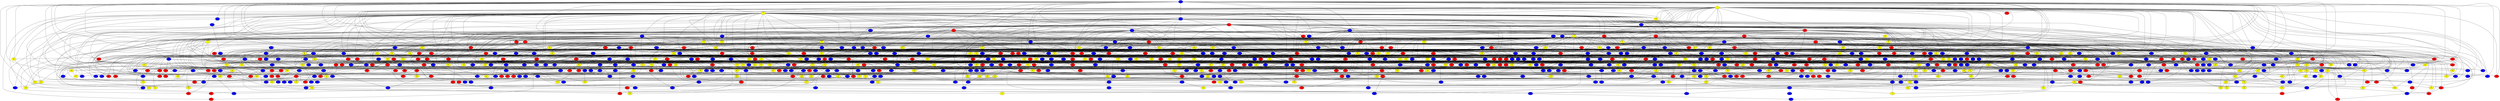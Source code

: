 graph {
0 [style = filled fillcolor = blue];
1 [style = filled fillcolor = yellow];
2 [style = filled fillcolor = yellow];
3 [style = filled fillcolor = blue];
4 [style = filled fillcolor = red];
5 [style = filled fillcolor = blue];
6 [style = filled fillcolor = yellow];
7 [style = filled fillcolor = red];
8 [style = filled fillcolor = yellow];
9 [style = filled fillcolor = blue];
10 [style = filled fillcolor = red];
11 [style = filled fillcolor = blue];
12 [style = filled fillcolor = blue];
13 [style = filled fillcolor = red];
14 [style = filled fillcolor = red];
15 [style = filled fillcolor = red];
16 [style = filled fillcolor = red];
17 [style = filled fillcolor = red];
18 [style = filled fillcolor = red];
19 [style = filled fillcolor = blue];
20 [style = filled fillcolor = yellow];
21 [style = filled fillcolor = blue];
22 [style = filled fillcolor = red];
23 [style = filled fillcolor = yellow];
24 [style = filled fillcolor = red];
25 [style = filled fillcolor = blue];
26 [style = filled fillcolor = blue];
27 [style = filled fillcolor = blue];
28 [style = filled fillcolor = red];
29 [style = filled fillcolor = yellow];
30 [style = filled fillcolor = yellow];
31 [style = filled fillcolor = yellow];
32 [style = filled fillcolor = red];
33 [style = filled fillcolor = blue];
34 [style = filled fillcolor = yellow];
35 [style = filled fillcolor = blue];
36 [style = filled fillcolor = blue];
37 [style = filled fillcolor = blue];
38 [style = filled fillcolor = blue];
39 [style = filled fillcolor = blue];
40 [style = filled fillcolor = red];
41 [style = filled fillcolor = blue];
42 [style = filled fillcolor = blue];
43 [style = filled fillcolor = red];
44 [style = filled fillcolor = blue];
45 [style = filled fillcolor = red];
46 [style = filled fillcolor = red];
47 [style = filled fillcolor = blue];
48 [style = filled fillcolor = red];
49 [style = filled fillcolor = red];
50 [style = filled fillcolor = yellow];
51 [style = filled fillcolor = blue];
52 [style = filled fillcolor = blue];
53 [style = filled fillcolor = blue];
54 [style = filled fillcolor = red];
55 [style = filled fillcolor = blue];
56 [style = filled fillcolor = yellow];
57 [style = filled fillcolor = red];
58 [style = filled fillcolor = yellow];
59 [style = filled fillcolor = blue];
60 [style = filled fillcolor = blue];
61 [style = filled fillcolor = blue];
62 [style = filled fillcolor = yellow];
63 [style = filled fillcolor = red];
64 [style = filled fillcolor = blue];
65 [style = filled fillcolor = yellow];
66 [style = filled fillcolor = blue];
67 [style = filled fillcolor = blue];
68 [style = filled fillcolor = red];
69 [style = filled fillcolor = yellow];
70 [style = filled fillcolor = blue];
71 [style = filled fillcolor = red];
72 [style = filled fillcolor = yellow];
73 [style = filled fillcolor = red];
74 [style = filled fillcolor = blue];
75 [style = filled fillcolor = red];
76 [style = filled fillcolor = yellow];
77 [style = filled fillcolor = yellow];
78 [style = filled fillcolor = red];
79 [style = filled fillcolor = red];
80 [style = filled fillcolor = red];
81 [style = filled fillcolor = red];
82 [style = filled fillcolor = red];
83 [style = filled fillcolor = blue];
84 [style = filled fillcolor = blue];
85 [style = filled fillcolor = red];
86 [style = filled fillcolor = yellow];
87 [style = filled fillcolor = red];
88 [style = filled fillcolor = blue];
89 [style = filled fillcolor = blue];
90 [style = filled fillcolor = yellow];
91 [style = filled fillcolor = yellow];
92 [style = filled fillcolor = blue];
93 [style = filled fillcolor = red];
94 [style = filled fillcolor = red];
95 [style = filled fillcolor = red];
96 [style = filled fillcolor = blue];
97 [style = filled fillcolor = yellow];
98 [style = filled fillcolor = yellow];
99 [style = filled fillcolor = red];
100 [style = filled fillcolor = blue];
101 [style = filled fillcolor = blue];
102 [style = filled fillcolor = blue];
103 [style = filled fillcolor = yellow];
104 [style = filled fillcolor = yellow];
105 [style = filled fillcolor = red];
106 [style = filled fillcolor = yellow];
107 [style = filled fillcolor = yellow];
108 [style = filled fillcolor = red];
109 [style = filled fillcolor = blue];
110 [style = filled fillcolor = blue];
111 [style = filled fillcolor = red];
112 [style = filled fillcolor = blue];
113 [style = filled fillcolor = yellow];
114 [style = filled fillcolor = blue];
115 [style = filled fillcolor = blue];
116 [style = filled fillcolor = blue];
117 [style = filled fillcolor = red];
118 [style = filled fillcolor = yellow];
119 [style = filled fillcolor = red];
120 [style = filled fillcolor = blue];
121 [style = filled fillcolor = red];
122 [style = filled fillcolor = red];
123 [style = filled fillcolor = yellow];
124 [style = filled fillcolor = blue];
125 [style = filled fillcolor = red];
126 [style = filled fillcolor = blue];
127 [style = filled fillcolor = yellow];
128 [style = filled fillcolor = blue];
129 [style = filled fillcolor = yellow];
130 [style = filled fillcolor = red];
131 [style = filled fillcolor = yellow];
132 [style = filled fillcolor = red];
133 [style = filled fillcolor = blue];
134 [style = filled fillcolor = yellow];
135 [style = filled fillcolor = blue];
136 [style = filled fillcolor = blue];
137 [style = filled fillcolor = red];
138 [style = filled fillcolor = red];
139 [style = filled fillcolor = blue];
140 [style = filled fillcolor = red];
141 [style = filled fillcolor = blue];
142 [style = filled fillcolor = yellow];
143 [style = filled fillcolor = red];
144 [style = filled fillcolor = red];
145 [style = filled fillcolor = blue];
146 [style = filled fillcolor = blue];
147 [style = filled fillcolor = blue];
148 [style = filled fillcolor = red];
149 [style = filled fillcolor = blue];
150 [style = filled fillcolor = blue];
151 [style = filled fillcolor = blue];
152 [style = filled fillcolor = red];
153 [style = filled fillcolor = yellow];
154 [style = filled fillcolor = blue];
155 [style = filled fillcolor = yellow];
156 [style = filled fillcolor = red];
157 [style = filled fillcolor = blue];
158 [style = filled fillcolor = red];
159 [style = filled fillcolor = blue];
160 [style = filled fillcolor = yellow];
161 [style = filled fillcolor = blue];
162 [style = filled fillcolor = red];
163 [style = filled fillcolor = red];
164 [style = filled fillcolor = yellow];
165 [style = filled fillcolor = blue];
166 [style = filled fillcolor = yellow];
167 [style = filled fillcolor = red];
168 [style = filled fillcolor = blue];
169 [style = filled fillcolor = blue];
170 [style = filled fillcolor = yellow];
171 [style = filled fillcolor = blue];
172 [style = filled fillcolor = blue];
173 [style = filled fillcolor = yellow];
174 [style = filled fillcolor = blue];
175 [style = filled fillcolor = blue];
176 [style = filled fillcolor = red];
177 [style = filled fillcolor = blue];
178 [style = filled fillcolor = yellow];
179 [style = filled fillcolor = yellow];
180 [style = filled fillcolor = blue];
181 [style = filled fillcolor = blue];
182 [style = filled fillcolor = red];
183 [style = filled fillcolor = red];
184 [style = filled fillcolor = yellow];
185 [style = filled fillcolor = yellow];
186 [style = filled fillcolor = blue];
187 [style = filled fillcolor = red];
188 [style = filled fillcolor = red];
189 [style = filled fillcolor = blue];
190 [style = filled fillcolor = blue];
191 [style = filled fillcolor = yellow];
192 [style = filled fillcolor = red];
193 [style = filled fillcolor = red];
194 [style = filled fillcolor = yellow];
195 [style = filled fillcolor = yellow];
196 [style = filled fillcolor = red];
197 [style = filled fillcolor = yellow];
198 [style = filled fillcolor = yellow];
199 [style = filled fillcolor = red];
200 [style = filled fillcolor = red];
201 [style = filled fillcolor = blue];
202 [style = filled fillcolor = red];
203 [style = filled fillcolor = yellow];
204 [style = filled fillcolor = blue];
205 [style = filled fillcolor = yellow];
206 [style = filled fillcolor = red];
207 [style = filled fillcolor = yellow];
208 [style = filled fillcolor = red];
209 [style = filled fillcolor = red];
210 [style = filled fillcolor = red];
211 [style = filled fillcolor = red];
212 [style = filled fillcolor = red];
213 [style = filled fillcolor = yellow];
214 [style = filled fillcolor = blue];
215 [style = filled fillcolor = red];
216 [style = filled fillcolor = yellow];
217 [style = filled fillcolor = blue];
218 [style = filled fillcolor = blue];
219 [style = filled fillcolor = yellow];
220 [style = filled fillcolor = blue];
221 [style = filled fillcolor = blue];
222 [style = filled fillcolor = yellow];
223 [style = filled fillcolor = blue];
224 [style = filled fillcolor = yellow];
225 [style = filled fillcolor = blue];
226 [style = filled fillcolor = blue];
227 [style = filled fillcolor = blue];
228 [style = filled fillcolor = blue];
229 [style = filled fillcolor = yellow];
230 [style = filled fillcolor = red];
231 [style = filled fillcolor = blue];
232 [style = filled fillcolor = yellow];
233 [style = filled fillcolor = blue];
234 [style = filled fillcolor = red];
235 [style = filled fillcolor = red];
236 [style = filled fillcolor = blue];
237 [style = filled fillcolor = yellow];
238 [style = filled fillcolor = yellow];
239 [style = filled fillcolor = red];
240 [style = filled fillcolor = red];
241 [style = filled fillcolor = yellow];
242 [style = filled fillcolor = blue];
243 [style = filled fillcolor = red];
244 [style = filled fillcolor = blue];
245 [style = filled fillcolor = blue];
246 [style = filled fillcolor = blue];
247 [style = filled fillcolor = yellow];
248 [style = filled fillcolor = blue];
249 [style = filled fillcolor = red];
250 [style = filled fillcolor = blue];
251 [style = filled fillcolor = red];
252 [style = filled fillcolor = blue];
253 [style = filled fillcolor = blue];
254 [style = filled fillcolor = blue];
255 [style = filled fillcolor = blue];
256 [style = filled fillcolor = blue];
257 [style = filled fillcolor = yellow];
258 [style = filled fillcolor = red];
259 [style = filled fillcolor = yellow];
260 [style = filled fillcolor = blue];
261 [style = filled fillcolor = blue];
262 [style = filled fillcolor = blue];
263 [style = filled fillcolor = blue];
264 [style = filled fillcolor = blue];
265 [style = filled fillcolor = blue];
266 [style = filled fillcolor = yellow];
267 [style = filled fillcolor = yellow];
268 [style = filled fillcolor = blue];
269 [style = filled fillcolor = yellow];
270 [style = filled fillcolor = blue];
271 [style = filled fillcolor = red];
272 [style = filled fillcolor = blue];
273 [style = filled fillcolor = red];
274 [style = filled fillcolor = blue];
275 [style = filled fillcolor = red];
276 [style = filled fillcolor = yellow];
277 [style = filled fillcolor = blue];
278 [style = filled fillcolor = blue];
279 [style = filled fillcolor = yellow];
280 [style = filled fillcolor = red];
281 [style = filled fillcolor = yellow];
282 [style = filled fillcolor = yellow];
283 [style = filled fillcolor = blue];
284 [style = filled fillcolor = red];
285 [style = filled fillcolor = red];
286 [style = filled fillcolor = blue];
287 [style = filled fillcolor = red];
288 [style = filled fillcolor = blue];
289 [style = filled fillcolor = yellow];
290 [style = filled fillcolor = red];
291 [style = filled fillcolor = red];
292 [style = filled fillcolor = yellow];
293 [style = filled fillcolor = blue];
294 [style = filled fillcolor = blue];
295 [style = filled fillcolor = yellow];
296 [style = filled fillcolor = blue];
297 [style = filled fillcolor = red];
298 [style = filled fillcolor = red];
299 [style = filled fillcolor = yellow];
300 [style = filled fillcolor = blue];
301 [style = filled fillcolor = yellow];
302 [style = filled fillcolor = blue];
303 [style = filled fillcolor = red];
304 [style = filled fillcolor = blue];
305 [style = filled fillcolor = blue];
306 [style = filled fillcolor = yellow];
307 [style = filled fillcolor = yellow];
308 [style = filled fillcolor = yellow];
309 [style = filled fillcolor = blue];
310 [style = filled fillcolor = blue];
311 [style = filled fillcolor = red];
312 [style = filled fillcolor = blue];
313 [style = filled fillcolor = red];
314 [style = filled fillcolor = blue];
315 [style = filled fillcolor = red];
316 [style = filled fillcolor = yellow];
317 [style = filled fillcolor = yellow];
318 [style = filled fillcolor = blue];
319 [style = filled fillcolor = yellow];
320 [style = filled fillcolor = red];
321 [style = filled fillcolor = red];
322 [style = filled fillcolor = blue];
323 [style = filled fillcolor = yellow];
324 [style = filled fillcolor = blue];
325 [style = filled fillcolor = red];
326 [style = filled fillcolor = red];
327 [style = filled fillcolor = red];
328 [style = filled fillcolor = yellow];
329 [style = filled fillcolor = yellow];
330 [style = filled fillcolor = red];
331 [style = filled fillcolor = blue];
332 [style = filled fillcolor = red];
333 [style = filled fillcolor = yellow];
334 [style = filled fillcolor = yellow];
335 [style = filled fillcolor = red];
336 [style = filled fillcolor = yellow];
337 [style = filled fillcolor = red];
338 [style = filled fillcolor = red];
339 [style = filled fillcolor = blue];
340 [style = filled fillcolor = red];
341 [style = filled fillcolor = blue];
342 [style = filled fillcolor = blue];
343 [style = filled fillcolor = yellow];
344 [style = filled fillcolor = blue];
345 [style = filled fillcolor = blue];
346 [style = filled fillcolor = red];
347 [style = filled fillcolor = yellow];
348 [style = filled fillcolor = blue];
349 [style = filled fillcolor = yellow];
350 [style = filled fillcolor = blue];
351 [style = filled fillcolor = blue];
352 [style = filled fillcolor = red];
353 [style = filled fillcolor = blue];
354 [style = filled fillcolor = blue];
355 [style = filled fillcolor = blue];
356 [style = filled fillcolor = blue];
357 [style = filled fillcolor = blue];
358 [style = filled fillcolor = blue];
359 [style = filled fillcolor = blue];
360 [style = filled fillcolor = blue];
361 [style = filled fillcolor = blue];
362 [style = filled fillcolor = blue];
363 [style = filled fillcolor = red];
364 [style = filled fillcolor = red];
365 [style = filled fillcolor = blue];
366 [style = filled fillcolor = yellow];
367 [style = filled fillcolor = blue];
368 [style = filled fillcolor = red];
369 [style = filled fillcolor = yellow];
370 [style = filled fillcolor = yellow];
371 [style = filled fillcolor = red];
372 [style = filled fillcolor = blue];
373 [style = filled fillcolor = red];
374 [style = filled fillcolor = yellow];
375 [style = filled fillcolor = yellow];
376 [style = filled fillcolor = blue];
377 [style = filled fillcolor = blue];
378 [style = filled fillcolor = yellow];
379 [style = filled fillcolor = blue];
380 [style = filled fillcolor = yellow];
381 [style = filled fillcolor = blue];
382 [style = filled fillcolor = blue];
383 [style = filled fillcolor = blue];
384 [style = filled fillcolor = red];
385 [style = filled fillcolor = red];
386 [style = filled fillcolor = yellow];
387 [style = filled fillcolor = blue];
388 [style = filled fillcolor = yellow];
389 [style = filled fillcolor = red];
390 [style = filled fillcolor = red];
391 [style = filled fillcolor = red];
392 [style = filled fillcolor = yellow];
393 [style = filled fillcolor = yellow];
394 [style = filled fillcolor = red];
395 [style = filled fillcolor = blue];
396 [style = filled fillcolor = blue];
397 [style = filled fillcolor = red];
398 [style = filled fillcolor = yellow];
399 [style = filled fillcolor = blue];
400 [style = filled fillcolor = yellow];
401 [style = filled fillcolor = blue];
402 [style = filled fillcolor = blue];
403 [style = filled fillcolor = blue];
404 [style = filled fillcolor = blue];
405 [style = filled fillcolor = blue];
406 [style = filled fillcolor = blue];
407 [style = filled fillcolor = blue];
408 [style = filled fillcolor = red];
409 [style = filled fillcolor = yellow];
410 [style = filled fillcolor = yellow];
411 [style = filled fillcolor = red];
412 [style = filled fillcolor = red];
413 [style = filled fillcolor = yellow];
414 [style = filled fillcolor = blue];
415 [style = filled fillcolor = red];
416 [style = filled fillcolor = blue];
417 [style = filled fillcolor = blue];
418 [style = filled fillcolor = blue];
419 [style = filled fillcolor = red];
420 [style = filled fillcolor = blue];
421 [style = filled fillcolor = red];
422 [style = filled fillcolor = yellow];
423 [style = filled fillcolor = blue];
424 [style = filled fillcolor = red];
425 [style = filled fillcolor = blue];
426 [style = filled fillcolor = red];
427 [style = filled fillcolor = blue];
428 [style = filled fillcolor = red];
429 [style = filled fillcolor = blue];
430 [style = filled fillcolor = red];
431 [style = filled fillcolor = blue];
432 [style = filled fillcolor = yellow];
433 [style = filled fillcolor = red];
434 [style = filled fillcolor = blue];
435 [style = filled fillcolor = red];
436 [style = filled fillcolor = yellow];
437 [style = filled fillcolor = blue];
438 [style = filled fillcolor = yellow];
439 [style = filled fillcolor = blue];
440 [style = filled fillcolor = blue];
441 [style = filled fillcolor = blue];
442 [style = filled fillcolor = blue];
443 [style = filled fillcolor = yellow];
444 [style = filled fillcolor = blue];
445 [style = filled fillcolor = yellow];
446 [style = filled fillcolor = blue];
447 [style = filled fillcolor = yellow];
448 [style = filled fillcolor = blue];
449 [style = filled fillcolor = blue];
450 [style = filled fillcolor = blue];
451 [style = filled fillcolor = blue];
452 [style = filled fillcolor = blue];
453 [style = filled fillcolor = blue];
454 [style = filled fillcolor = yellow];
455 [style = filled fillcolor = yellow];
456 [style = filled fillcolor = blue];
457 [style = filled fillcolor = blue];
458 [style = filled fillcolor = yellow];
459 [style = filled fillcolor = blue];
460 [style = filled fillcolor = blue];
461 [style = filled fillcolor = yellow];
462 [style = filled fillcolor = blue];
463 [style = filled fillcolor = blue];
464 [style = filled fillcolor = blue];
465 [style = filled fillcolor = blue];
466 [style = filled fillcolor = red];
467 [style = filled fillcolor = blue];
468 [style = filled fillcolor = blue];
469 [style = filled fillcolor = yellow];
470 [style = filled fillcolor = yellow];
471 [style = filled fillcolor = red];
472 [style = filled fillcolor = blue];
473 [style = filled fillcolor = yellow];
474 [style = filled fillcolor = blue];
475 [style = filled fillcolor = blue];
476 [style = filled fillcolor = red];
477 [style = filled fillcolor = blue];
478 [style = filled fillcolor = yellow];
479 [style = filled fillcolor = blue];
480 [style = filled fillcolor = yellow];
481 [style = filled fillcolor = red];
482 [style = filled fillcolor = yellow];
483 [style = filled fillcolor = yellow];
484 [style = filled fillcolor = yellow];
485 [style = filled fillcolor = yellow];
486 [style = filled fillcolor = blue];
487 [style = filled fillcolor = blue];
488 [style = filled fillcolor = blue];
489 [style = filled fillcolor = yellow];
490 [style = filled fillcolor = yellow];
491 [style = filled fillcolor = blue];
492 [style = filled fillcolor = blue];
493 [style = filled fillcolor = yellow];
494 [style = filled fillcolor = red];
495 [style = filled fillcolor = blue];
496 [style = filled fillcolor = blue];
497 [style = filled fillcolor = blue];
498 [style = filled fillcolor = blue];
499 [style = filled fillcolor = yellow];
500 [style = filled fillcolor = yellow];
501 [style = filled fillcolor = blue];
502 [style = filled fillcolor = yellow];
503 [style = filled fillcolor = red];
504 [style = filled fillcolor = red];
505 [style = filled fillcolor = yellow];
506 [style = filled fillcolor = yellow];
507 [style = filled fillcolor = blue];
508 [style = filled fillcolor = red];
509 [style = filled fillcolor = yellow];
510 [style = filled fillcolor = blue];
511 [style = filled fillcolor = blue];
512 [style = filled fillcolor = red];
513 [style = filled fillcolor = red];
514 [style = filled fillcolor = yellow];
515 [style = filled fillcolor = yellow];
516 [style = filled fillcolor = red];
517 [style = filled fillcolor = red];
518 [style = filled fillcolor = blue];
519 [style = filled fillcolor = yellow];
520 [style = filled fillcolor = blue];
521 [style = filled fillcolor = yellow];
522 [style = filled fillcolor = yellow];
523 [style = filled fillcolor = blue];
524 [style = filled fillcolor = blue];
525 [style = filled fillcolor = blue];
526 [style = filled fillcolor = blue];
527 [style = filled fillcolor = red];
528 [style = filled fillcolor = blue];
529 [style = filled fillcolor = red];
530 [style = filled fillcolor = blue];
531 [style = filled fillcolor = blue];
532 [style = filled fillcolor = red];
533 [style = filled fillcolor = blue];
534 [style = filled fillcolor = blue];
535 [style = filled fillcolor = yellow];
536 [style = filled fillcolor = blue];
537 [style = filled fillcolor = red];
538 [style = filled fillcolor = blue];
539 [style = filled fillcolor = yellow];
540 [style = filled fillcolor = blue];
541 [style = filled fillcolor = blue];
542 [style = filled fillcolor = blue];
543 [style = filled fillcolor = yellow];
544 [style = filled fillcolor = yellow];
545 [style = filled fillcolor = blue];
546 [style = filled fillcolor = yellow];
547 [style = filled fillcolor = blue];
548 [style = filled fillcolor = blue];
549 [style = filled fillcolor = red];
550 [style = filled fillcolor = blue];
551 [style = filled fillcolor = blue];
552 [style = filled fillcolor = blue];
553 [style = filled fillcolor = blue];
554 [style = filled fillcolor = blue];
555 [style = filled fillcolor = blue];
556 [style = filled fillcolor = red];
557 [style = filled fillcolor = yellow];
558 [style = filled fillcolor = blue];
559 [style = filled fillcolor = yellow];
560 [style = filled fillcolor = blue];
561 [style = filled fillcolor = red];
562 [style = filled fillcolor = red];
563 [style = filled fillcolor = blue];
564 [style = filled fillcolor = yellow];
565 [style = filled fillcolor = red];
566 [style = filled fillcolor = red];
567 [style = filled fillcolor = red];
568 [style = filled fillcolor = blue];
569 [style = filled fillcolor = blue];
570 [style = filled fillcolor = blue];
571 [style = filled fillcolor = red];
572 [style = filled fillcolor = blue];
573 [style = filled fillcolor = red];
574 [style = filled fillcolor = blue];
575 [style = filled fillcolor = blue];
576 [style = filled fillcolor = red];
577 [style = filled fillcolor = yellow];
578 [style = filled fillcolor = blue];
579 [style = filled fillcolor = yellow];
580 [style = filled fillcolor = yellow];
581 [style = filled fillcolor = blue];
582 [style = filled fillcolor = yellow];
583 [style = filled fillcolor = blue];
584 [style = filled fillcolor = blue];
585 [style = filled fillcolor = blue];
586 [style = filled fillcolor = red];
587 [style = filled fillcolor = blue];
588 [style = filled fillcolor = blue];
589 [style = filled fillcolor = blue];
590 [style = filled fillcolor = yellow];
591 [style = filled fillcolor = red];
592 [style = filled fillcolor = blue];
593 [style = filled fillcolor = yellow];
594 [style = filled fillcolor = blue];
595 [style = filled fillcolor = blue];
596 [style = filled fillcolor = red];
597 [style = filled fillcolor = yellow];
598 [style = filled fillcolor = red];
599 [style = filled fillcolor = yellow];
600 [style = filled fillcolor = blue];
601 [style = filled fillcolor = red];
602 [style = filled fillcolor = yellow];
603 [style = filled fillcolor = blue];
604 [style = filled fillcolor = yellow];
605 [style = filled fillcolor = red];
606 [style = filled fillcolor = red];
607 [style = filled fillcolor = blue];
608 [style = filled fillcolor = yellow];
609 [style = filled fillcolor = red];
610 [style = filled fillcolor = blue];
611 [style = filled fillcolor = yellow];
612 [style = filled fillcolor = red];
613 [style = filled fillcolor = blue];
614 [style = filled fillcolor = red];
615 [style = filled fillcolor = blue];
616 [style = filled fillcolor = yellow];
617 [style = filled fillcolor = red];
618 [style = filled fillcolor = red];
619 [style = filled fillcolor = yellow];
620 [style = filled fillcolor = blue];
621 [style = filled fillcolor = yellow];
622 [style = filled fillcolor = red];
623 [style = filled fillcolor = blue];
624 [style = filled fillcolor = blue];
625 [style = filled fillcolor = yellow];
626 [style = filled fillcolor = blue];
627 [style = filled fillcolor = red];
628 [style = filled fillcolor = yellow];
629 [style = filled fillcolor = blue];
630 [style = filled fillcolor = red];
631 [style = filled fillcolor = blue];
632 [style = filled fillcolor = blue];
633 [style = filled fillcolor = yellow];
634 [style = filled fillcolor = red];
635 [style = filled fillcolor = blue];
636 [style = filled fillcolor = blue];
637 [style = filled fillcolor = blue];
638 [style = filled fillcolor = blue];
639 [style = filled fillcolor = yellow];
640 [style = filled fillcolor = blue];
641 [style = filled fillcolor = yellow];
642 [style = filled fillcolor = blue];
643 [style = filled fillcolor = yellow];
644 [style = filled fillcolor = blue];
645 [style = filled fillcolor = blue];
646 [style = filled fillcolor = red];
647 [style = filled fillcolor = yellow];
648 [style = filled fillcolor = blue];
649 [style = filled fillcolor = red];
650 [style = filled fillcolor = yellow];
651 [style = filled fillcolor = red];
652 [style = filled fillcolor = red];
653 [style = filled fillcolor = yellow];
654 [style = filled fillcolor = red];
655 [style = filled fillcolor = blue];
656 [style = filled fillcolor = red];
657 [style = filled fillcolor = yellow];
658 [style = filled fillcolor = blue];
659 [style = filled fillcolor = red];
660 [style = filled fillcolor = red];
661 [style = filled fillcolor = red];
662 [style = filled fillcolor = yellow];
663 [style = filled fillcolor = yellow];
664 [style = filled fillcolor = red];
665 [style = filled fillcolor = blue];
666 [style = filled fillcolor = blue];
667 [style = filled fillcolor = blue];
668 [style = filled fillcolor = blue];
669 [style = filled fillcolor = yellow];
670 [style = filled fillcolor = red];
671 [style = filled fillcolor = yellow];
672 [style = filled fillcolor = yellow];
673 [style = filled fillcolor = blue];
674 [style = filled fillcolor = blue];
675 [style = filled fillcolor = red];
676 [style = filled fillcolor = red];
677 [style = filled fillcolor = blue];
678 [style = filled fillcolor = yellow];
679 [style = filled fillcolor = red];
680 [style = filled fillcolor = red];
681 [style = filled fillcolor = yellow];
682 [style = filled fillcolor = red];
683 [style = filled fillcolor = blue];
684 [style = filled fillcolor = blue];
685 [style = filled fillcolor = red];
686 [style = filled fillcolor = blue];
687 [style = filled fillcolor = yellow];
688 [style = filled fillcolor = blue];
689 [style = filled fillcolor = red];
690 [style = filled fillcolor = blue];
691 [style = filled fillcolor = yellow];
692 [style = filled fillcolor = red];
693 [style = filled fillcolor = blue];
694 [style = filled fillcolor = red];
695 [style = filled fillcolor = red];
696 [style = filled fillcolor = blue];
697 [style = filled fillcolor = yellow];
698 [style = filled fillcolor = blue];
699 [style = filled fillcolor = blue];
700 [style = filled fillcolor = red];
701 [style = filled fillcolor = blue];
702 [style = filled fillcolor = yellow];
703 [style = filled fillcolor = blue];
704 [style = filled fillcolor = blue];
705 [style = filled fillcolor = yellow];
706 [style = filled fillcolor = blue];
707 [style = filled fillcolor = blue];
708 [style = filled fillcolor = blue];
709 [style = filled fillcolor = blue];
710 [style = filled fillcolor = blue];
711 [style = filled fillcolor = yellow];
712 [style = filled fillcolor = yellow];
713 [style = filled fillcolor = blue];
714 [style = filled fillcolor = blue];
715 [style = filled fillcolor = blue];
716 [style = filled fillcolor = red];
717 [style = filled fillcolor = blue];
718 [style = filled fillcolor = blue];
719 [style = filled fillcolor = yellow];
720 [style = filled fillcolor = blue];
721 [style = filled fillcolor = blue];
722 [style = filled fillcolor = yellow];
723 [style = filled fillcolor = red];
724 [style = filled fillcolor = blue];
725 [style = filled fillcolor = yellow];
726 [style = filled fillcolor = red];
727 [style = filled fillcolor = blue];
728 [style = filled fillcolor = yellow];
729 [style = filled fillcolor = blue];
730 [style = filled fillcolor = blue];
731 [style = filled fillcolor = blue];
732 [style = filled fillcolor = red];
733 [style = filled fillcolor = blue];
734 [style = filled fillcolor = red];
735 [style = filled fillcolor = yellow];
736 [style = filled fillcolor = blue];
737 [style = filled fillcolor = blue];
738 [style = filled fillcolor = yellow];
739 [style = filled fillcolor = blue];
740 [style = filled fillcolor = red];
741 [style = filled fillcolor = yellow];
742 [style = filled fillcolor = yellow];
743 [style = filled fillcolor = yellow];
744 [style = filled fillcolor = yellow];
745 [style = filled fillcolor = yellow];
746 [style = filled fillcolor = blue];
747 [style = filled fillcolor = red];
748 [style = filled fillcolor = blue];
749 [style = filled fillcolor = yellow];
750 [style = filled fillcolor = red];
751 [style = filled fillcolor = blue];
752 [style = filled fillcolor = red];
753 [style = filled fillcolor = yellow];
754 [style = filled fillcolor = yellow];
755 [style = filled fillcolor = red];
756 [style = filled fillcolor = red];
757 [style = filled fillcolor = blue];
758 [style = filled fillcolor = red];
759 [style = filled fillcolor = yellow];
760 [style = filled fillcolor = yellow];
761 [style = filled fillcolor = red];
762 [style = filled fillcolor = yellow];
763 [style = filled fillcolor = yellow];
764 [style = filled fillcolor = red];
765 [style = filled fillcolor = red];
766 [style = filled fillcolor = red];
767 [style = filled fillcolor = blue];
768 [style = filled fillcolor = red];
769 [style = filled fillcolor = blue];
770 [style = filled fillcolor = blue];
771 [style = filled fillcolor = blue];
772 [style = filled fillcolor = blue];
773 [style = filled fillcolor = yellow];
774 [style = filled fillcolor = red];
775 [style = filled fillcolor = yellow];
776 [style = filled fillcolor = yellow];
777 [style = filled fillcolor = yellow];
778 [style = filled fillcolor = red];
779 [style = filled fillcolor = blue];
780 [style = filled fillcolor = yellow];
781 [style = filled fillcolor = red];
782 [style = filled fillcolor = blue];
783 [style = filled fillcolor = yellow];
784 [style = filled fillcolor = yellow];
785 [style = filled fillcolor = red];
786 [style = filled fillcolor = blue];
787 [style = filled fillcolor = yellow];
788 [style = filled fillcolor = red];
789 [style = filled fillcolor = red];
790 [style = filled fillcolor = blue];
791 [style = filled fillcolor = red];
792 [style = filled fillcolor = blue];
793 [style = filled fillcolor = blue];
794 [style = filled fillcolor = yellow];
795 [style = filled fillcolor = yellow];
796 [style = filled fillcolor = blue];
797 [style = filled fillcolor = red];
798 [style = filled fillcolor = red];
799 [style = filled fillcolor = blue];
800 [style = filled fillcolor = blue];
801 [style = filled fillcolor = yellow];
802 [style = filled fillcolor = blue];
803 [style = filled fillcolor = blue];
804 [style = filled fillcolor = blue];
805 [style = filled fillcolor = blue];
806 [style = filled fillcolor = blue];
807 [style = filled fillcolor = blue];
808 [style = filled fillcolor = red];
809 [style = filled fillcolor = blue];
810 [style = filled fillcolor = blue];
811 [style = filled fillcolor = blue];
812 [style = filled fillcolor = yellow];
813 [style = filled fillcolor = red];
814 [style = filled fillcolor = blue];
815 [style = filled fillcolor = blue];
816 [style = filled fillcolor = red];
817 [style = filled fillcolor = blue];
818 [style = filled fillcolor = red];
819 [style = filled fillcolor = blue];
820 [style = filled fillcolor = blue];
821 [style = filled fillcolor = yellow];
822 [style = filled fillcolor = yellow];
823 [style = filled fillcolor = red];
824 [style = filled fillcolor = red];
825 [style = filled fillcolor = red];
826 [style = filled fillcolor = blue];
827 [style = filled fillcolor = blue];
828 [style = filled fillcolor = red];
829 [style = filled fillcolor = yellow];
830 [style = filled fillcolor = red];
831 [style = filled fillcolor = red];
832 [style = filled fillcolor = yellow];
833 [style = filled fillcolor = yellow];
834 [style = filled fillcolor = yellow];
835 [style = filled fillcolor = yellow];
836 [style = filled fillcolor = blue];
837 [style = filled fillcolor = yellow];
838 [style = filled fillcolor = blue];
839 [style = filled fillcolor = yellow];
840 [style = filled fillcolor = blue];
841 [style = filled fillcolor = red];
842 [style = filled fillcolor = red];
843 [style = filled fillcolor = yellow];
844 [style = filled fillcolor = blue];
845 [style = filled fillcolor = yellow];
846 [style = filled fillcolor = yellow];
847 [style = filled fillcolor = blue];
848 [style = filled fillcolor = yellow];
849 [style = filled fillcolor = blue];
850 [style = filled fillcolor = blue];
0 -- 7;
0 -- 18;
0 -- 20;
0 -- 32;
0 -- 39;
0 -- 53;
0 -- 66;
0 -- 68;
0 -- 82;
0 -- 90;
0 -- 93;
0 -- 126;
0 -- 127;
0 -- 137;
0 -- 148;
0 -- 150;
0 -- 163;
0 -- 197;
0 -- 207;
0 -- 235;
0 -- 259;
0 -- 273;
0 -- 290;
0 -- 302;
0 -- 314;
0 -- 325;
0 -- 337;
0 -- 366;
0 -- 374;
0 -- 386;
0 -- 6;
0 -- 3;
0 -- 2;
0 -- 1;
0 -- 402;
0 -- 440;
0 -- 510;
0 -- 585;
0 -- 593;
0 -- 646;
0 -- 647;
0 -- 757;
0 -- 830;
1 -- 2;
1 -- 3;
1 -- 4;
1 -- 5;
1 -- 9;
1 -- 13;
1 -- 16;
1 -- 22;
1 -- 29;
1 -- 46;
1 -- 60;
1 -- 63;
1 -- 75;
1 -- 90;
1 -- 91;
1 -- 94;
1 -- 101;
1 -- 109;
1 -- 132;
1 -- 133;
1 -- 134;
1 -- 142;
1 -- 169;
1 -- 173;
1 -- 211;
1 -- 234;
1 -- 236;
1 -- 237;
1 -- 245;
1 -- 250;
1 -- 273;
1 -- 279;
1 -- 316;
1 -- 325;
1 -- 327;
1 -- 330;
1 -- 341;
1 -- 348;
1 -- 352;
1 -- 397;
1 -- 406;
1 -- 430;
1 -- 459;
1 -- 510;
1 -- 527;
1 -- 536;
1 -- 544;
1 -- 589;
1 -- 631;
1 -- 638;
1 -- 671;
1 -- 674;
1 -- 694;
1 -- 747;
1 -- 816;
1 -- 826;
1 -- 840;
2 -- 3;
2 -- 4;
2 -- 5;
2 -- 7;
2 -- 10;
2 -- 13;
2 -- 16;
2 -- 21;
2 -- 25;
2 -- 27;
2 -- 30;
2 -- 34;
2 -- 36;
2 -- 39;
2 -- 43;
2 -- 49;
2 -- 52;
2 -- 57;
2 -- 63;
2 -- 71;
2 -- 73;
2 -- 81;
2 -- 91;
2 -- 96;
2 -- 97;
2 -- 108;
2 -- 121;
2 -- 129;
2 -- 133;
2 -- 146;
2 -- 156;
2 -- 159;
2 -- 164;
2 -- 206;
2 -- 230;
2 -- 237;
2 -- 249;
2 -- 251;
2 -- 277;
2 -- 283;
2 -- 291;
2 -- 294;
2 -- 311;
2 -- 313;
2 -- 315;
2 -- 316;
2 -- 346;
2 -- 394;
2 -- 396;
2 -- 400;
2 -- 429;
2 -- 439;
2 -- 445;
2 -- 457;
2 -- 460;
2 -- 463;
2 -- 465;
2 -- 519;
2 -- 521;
2 -- 546;
2 -- 611;
2 -- 617;
2 -- 630;
2 -- 636;
2 -- 638;
2 -- 649;
2 -- 668;
2 -- 724;
2 -- 763;
2 -- 765;
2 -- 770;
2 -- 777;
2 -- 781;
2 -- 826;
3 -- 4;
3 -- 11;
3 -- 19;
3 -- 25;
3 -- 32;
3 -- 36;
3 -- 48;
3 -- 50;
3 -- 70;
3 -- 80;
3 -- 97;
3 -- 117;
3 -- 147;
3 -- 166;
3 -- 185;
3 -- 194;
3 -- 215;
3 -- 221;
3 -- 250;
3 -- 267;
3 -- 270;
3 -- 280;
3 -- 302;
3 -- 322;
3 -- 369;
3 -- 376;
3 -- 378;
3 -- 518;
3 -- 560;
3 -- 565;
3 -- 629;
3 -- 701;
3 -- 741;
3 -- 792;
3 -- 840;
4 -- 5;
4 -- 11;
4 -- 12;
4 -- 22;
4 -- 23;
4 -- 24;
4 -- 34;
4 -- 36;
4 -- 44;
4 -- 50;
4 -- 51;
4 -- 83;
4 -- 88;
4 -- 92;
4 -- 99;
4 -- 111;
4 -- 118;
4 -- 127;
4 -- 133;
4 -- 141;
4 -- 150;
4 -- 153;
4 -- 199;
4 -- 230;
4 -- 257;
4 -- 267;
4 -- 276;
4 -- 288;
4 -- 298;
4 -- 343;
4 -- 347;
4 -- 362;
4 -- 370;
4 -- 421;
4 -- 432;
4 -- 448;
4 -- 465;
4 -- 487;
4 -- 593;
4 -- 613;
4 -- 617;
4 -- 637;
4 -- 647;
4 -- 686;
4 -- 688;
4 -- 698;
4 -- 714;
4 -- 742;
4 -- 752;
5 -- 8;
5 -- 14;
5 -- 20;
5 -- 31;
5 -- 34;
5 -- 70;
5 -- 89;
5 -- 106;
5 -- 111;
5 -- 120;
5 -- 177;
5 -- 223;
5 -- 243;
5 -- 348;
5 -- 360;
5 -- 371;
5 -- 373;
5 -- 379;
5 -- 435;
5 -- 499;
5 -- 517;
5 -- 540;
5 -- 688;
5 -- 689;
5 -- 697;
5 -- 713;
5 -- 734;
6 -- 38;
6 -- 235;
6 -- 256;
6 -- 418;
6 -- 431;
6 -- 492;
6 -- 628;
7 -- 26;
7 -- 27;
7 -- 45;
7 -- 65;
7 -- 67;
7 -- 77;
7 -- 79;
7 -- 135;
7 -- 145;
7 -- 162;
7 -- 176;
7 -- 205;
7 -- 212;
7 -- 358;
7 -- 452;
7 -- 504;
7 -- 519;
7 -- 522;
7 -- 531;
7 -- 641;
7 -- 683;
7 -- 763;
7 -- 825;
7 -- 841;
8 -- 12;
8 -- 14;
8 -- 25;
8 -- 29;
8 -- 40;
8 -- 68;
8 -- 78;
8 -- 103;
8 -- 134;
8 -- 158;
8 -- 192;
8 -- 202;
8 -- 222;
8 -- 276;
8 -- 299;
8 -- 310;
8 -- 423;
8 -- 425;
8 -- 441;
8 -- 513;
8 -- 631;
8 -- 653;
8 -- 716;
8 -- 742;
8 -- 776;
8 -- 819;
9 -- 28;
9 -- 32;
9 -- 50;
9 -- 58;
9 -- 141;
9 -- 154;
9 -- 210;
9 -- 242;
9 -- 393;
9 -- 409;
9 -- 418;
9 -- 484;
9 -- 520;
9 -- 537;
9 -- 683;
9 -- 719;
9 -- 732;
9 -- 736;
9 -- 789;
9 -- 843;
9 -- 848;
10 -- 18;
10 -- 19;
10 -- 28;
10 -- 29;
10 -- 30;
10 -- 41;
10 -- 61;
10 -- 72;
10 -- 87;
10 -- 119;
10 -- 122;
10 -- 131;
10 -- 141;
10 -- 162;
10 -- 181;
10 -- 210;
10 -- 225;
10 -- 255;
10 -- 268;
10 -- 270;
10 -- 296;
10 -- 324;
10 -- 328;
10 -- 330;
10 -- 334;
10 -- 449;
10 -- 505;
10 -- 608;
10 -- 634;
10 -- 817;
10 -- 843;
11 -- 19;
11 -- 23;
11 -- 24;
11 -- 31;
11 -- 33;
11 -- 69;
11 -- 72;
11 -- 94;
11 -- 105;
11 -- 118;
11 -- 158;
11 -- 214;
11 -- 275;
11 -- 297;
11 -- 301;
11 -- 345;
11 -- 359;
11 -- 412;
11 -- 588;
11 -- 651;
11 -- 749;
12 -- 15;
12 -- 155;
12 -- 218;
12 -- 313;
12 -- 650;
12 -- 682;
12 -- 778;
13 -- 15;
13 -- 17;
13 -- 43;
13 -- 48;
13 -- 78;
13 -- 80;
13 -- 86;
13 -- 88;
13 -- 99;
13 -- 109;
13 -- 114;
13 -- 115;
13 -- 120;
13 -- 148;
13 -- 150;
13 -- 174;
13 -- 192;
13 -- 245;
13 -- 344;
13 -- 366;
13 -- 378;
13 -- 383;
13 -- 410;
13 -- 433;
13 -- 739;
13 -- 757;
13 -- 797;
13 -- 812;
14 -- 15;
14 -- 65;
14 -- 68;
14 -- 77;
14 -- 92;
14 -- 96;
14 -- 128;
14 -- 164;
14 -- 190;
14 -- 317;
14 -- 494;
14 -- 647;
14 -- 748;
15 -- 27;
15 -- 49;
15 -- 65;
15 -- 67;
15 -- 100;
15 -- 108;
15 -- 117;
15 -- 120;
15 -- 126;
15 -- 162;
15 -- 190;
15 -- 213;
15 -- 227;
15 -- 239;
15 -- 246;
15 -- 248;
15 -- 346;
15 -- 424;
15 -- 450;
15 -- 543;
15 -- 576;
15 -- 589;
15 -- 625;
15 -- 720;
16 -- 24;
16 -- 31;
16 -- 38;
16 -- 42;
16 -- 44;
16 -- 143;
16 -- 269;
16 -- 281;
16 -- 331;
16 -- 450;
16 -- 497;
17 -- 33;
17 -- 37;
17 -- 59;
17 -- 131;
17 -- 164;
17 -- 171;
17 -- 196;
17 -- 329;
17 -- 488;
17 -- 551;
17 -- 564;
17 -- 622;
17 -- 663;
17 -- 779;
17 -- 796;
18 -- 79;
18 -- 98;
18 -- 151;
18 -- 199;
18 -- 211;
18 -- 243;
18 -- 411;
18 -- 535;
18 -- 656;
18 -- 798;
18 -- 803;
19 -- 20;
19 -- 28;
19 -- 165;
19 -- 214;
19 -- 387;
19 -- 394;
19 -- 514;
19 -- 541;
20 -- 26;
20 -- 49;
20 -- 51;
20 -- 147;
20 -- 178;
20 -- 187;
20 -- 692;
20 -- 732;
21 -- 23;
21 -- 37;
21 -- 77;
21 -- 86;
21 -- 95;
21 -- 116;
21 -- 165;
21 -- 198;
21 -- 206;
21 -- 215;
21 -- 282;
21 -- 309;
21 -- 358;
21 -- 369;
21 -- 413;
21 -- 447;
21 -- 572;
21 -- 627;
21 -- 680;
21 -- 684;
21 -- 699;
21 -- 714;
21 -- 721;
21 -- 730;
21 -- 744;
22 -- 35;
22 -- 37;
22 -- 48;
22 -- 51;
22 -- 52;
22 -- 56;
22 -- 92;
22 -- 114;
22 -- 121;
22 -- 140;
22 -- 175;
22 -- 180;
22 -- 263;
22 -- 758;
22 -- 783;
23 -- 26;
23 -- 35;
23 -- 43;
23 -- 46;
23 -- 79;
23 -- 146;
23 -- 185;
23 -- 186;
23 -- 193;
23 -- 224;
23 -- 228;
23 -- 265;
23 -- 465;
23 -- 477;
24 -- 42;
24 -- 93;
24 -- 124;
24 -- 151;
24 -- 219;
24 -- 265;
24 -- 300;
24 -- 326;
24 -- 355;
24 -- 605;
24 -- 661;
24 -- 678;
25 -- 57;
25 -- 61;
25 -- 81;
25 -- 84;
25 -- 149;
25 -- 204;
25 -- 349;
25 -- 370;
25 -- 486;
25 -- 821;
26 -- 45;
26 -- 62;
26 -- 85;
26 -- 332;
26 -- 770;
27 -- 95;
27 -- 117;
27 -- 318;
27 -- 742;
28 -- 75;
28 -- 147;
28 -- 663;
29 -- 67;
29 -- 89;
29 -- 100;
29 -- 101;
29 -- 104;
29 -- 136;
29 -- 196;
29 -- 213;
29 -- 359;
29 -- 462;
29 -- 510;
29 -- 686;
29 -- 810;
30 -- 143;
30 -- 171;
30 -- 303;
30 -- 404;
30 -- 490;
30 -- 492;
30 -- 603;
30 -- 626;
30 -- 782;
31 -- 40;
31 -- 54;
31 -- 112;
31 -- 123;
31 -- 136;
31 -- 264;
31 -- 275;
31 -- 278;
31 -- 330;
31 -- 337;
31 -- 343;
31 -- 375;
31 -- 453;
31 -- 577;
32 -- 42;
32 -- 44;
32 -- 55;
32 -- 72;
32 -- 91;
32 -- 100;
32 -- 151;
32 -- 224;
32 -- 348;
32 -- 357;
32 -- 377;
32 -- 388;
32 -- 458;
32 -- 578;
32 -- 610;
32 -- 612;
32 -- 621;
32 -- 633;
32 -- 743;
32 -- 755;
32 -- 781;
32 -- 788;
32 -- 834;
33 -- 56;
33 -- 98;
33 -- 110;
33 -- 125;
33 -- 186;
33 -- 403;
33 -- 451;
33 -- 466;
34 -- 35;
34 -- 69;
34 -- 74;
34 -- 97;
34 -- 122;
34 -- 142;
34 -- 204;
34 -- 226;
34 -- 266;
34 -- 272;
34 -- 467;
34 -- 483;
34 -- 652;
34 -- 666;
35 -- 62;
35 -- 112;
35 -- 722;
36 -- 46;
36 -- 60;
36 -- 113;
36 -- 130;
36 -- 156;
36 -- 169;
36 -- 175;
36 -- 253;
36 -- 365;
36 -- 603;
36 -- 701;
36 -- 836;
37 -- 40;
37 -- 54;
37 -- 73;
37 -- 96;
37 -- 149;
37 -- 187;
37 -- 203;
37 -- 240;
37 -- 255;
37 -- 280;
37 -- 454;
37 -- 459;
37 -- 533;
37 -- 551;
37 -- 806;
38 -- 84;
38 -- 121;
38 -- 130;
38 -- 233;
38 -- 258;
38 -- 282;
38 -- 294;
38 -- 356;
38 -- 396;
38 -- 408;
38 -- 530;
38 -- 552;
38 -- 621;
39 -- 569;
39 -- 815;
40 -- 71;
40 -- 155;
40 -- 306;
40 -- 549;
40 -- 566;
40 -- 604;
40 -- 610;
40 -- 846;
41 -- 47;
41 -- 69;
41 -- 80;
41 -- 103;
41 -- 158;
41 -- 166;
41 -- 179;
41 -- 189;
41 -- 212;
41 -- 262;
41 -- 336;
41 -- 473;
41 -- 501;
41 -- 576;
41 -- 605;
41 -- 657;
41 -- 715;
41 -- 841;
41 -- 845;
42 -- 47;
42 -- 119;
42 -- 131;
42 -- 192;
42 -- 381;
43 -- 45;
43 -- 132;
43 -- 157;
43 -- 159;
43 -- 176;
43 -- 188;
43 -- 380;
43 -- 410;
43 -- 785;
44 -- 59;
44 -- 61;
44 -- 78;
44 -- 105;
44 -- 134;
44 -- 172;
44 -- 191;
44 -- 251;
44 -- 288;
44 -- 308;
44 -- 332;
44 -- 351;
44 -- 382;
44 -- 392;
44 -- 442;
44 -- 542;
45 -- 55;
45 -- 138;
45 -- 194;
45 -- 318;
45 -- 488;
45 -- 553;
45 -- 568;
45 -- 573;
45 -- 643;
46 -- 56;
46 -- 643;
46 -- 653;
46 -- 668;
46 -- 779;
46 -- 844;
47 -- 414;
47 -- 490;
47 -- 712;
48 -- 139;
48 -- 353;
48 -- 676;
48 -- 684;
49 -- 76;
49 -- 148;
49 -- 274;
49 -- 277;
49 -- 343;
49 -- 436;
49 -- 466;
49 -- 474;
49 -- 645;
49 -- 652;
49 -- 766;
50 -- 373;
50 -- 434;
50 -- 764;
51 -- 166;
51 -- 202;
51 -- 233;
51 -- 240;
51 -- 250;
51 -- 381;
51 -- 398;
51 -- 415;
51 -- 693;
51 -- 773;
52 -- 130;
52 -- 362;
52 -- 523;
53 -- 367;
54 -- 60;
54 -- 63;
54 -- 74;
54 -- 82;
54 -- 252;
54 -- 269;
54 -- 312;
54 -- 432;
54 -- 442;
54 -- 478;
54 -- 587;
54 -- 601;
54 -- 788;
54 -- 833;
55 -- 119;
55 -- 183;
55 -- 756;
56 -- 66;
56 -- 73;
56 -- 83;
56 -- 101;
56 -- 145;
56 -- 173;
56 -- 184;
56 -- 191;
56 -- 226;
56 -- 288;
56 -- 329;
56 -- 372;
56 -- 662;
56 -- 673;
56 -- 698;
56 -- 752;
56 -- 759;
57 -- 146;
57 -- 182;
57 -- 345;
57 -- 347;
57 -- 413;
58 -- 107;
58 -- 114;
59 -- 352;
59 -- 385;
59 -- 395;
59 -- 422;
59 -- 484;
60 -- 110;
60 -- 124;
60 -- 232;
60 -- 323;
60 -- 455;
60 -- 502;
60 -- 577;
60 -- 639;
60 -- 661;
60 -- 807;
61 -- 520;
62 -- 90;
62 -- 334;
62 -- 771;
63 -- 177;
63 -- 227;
63 -- 402;
63 -- 608;
63 -- 724;
64 -- 159;
64 -- 524;
64 -- 834;
65 -- 70;
65 -- 112;
65 -- 248;
65 -- 261;
65 -- 323;
65 -- 368;
65 -- 407;
65 -- 537;
65 -- 814;
66 -- 178;
66 -- 181;
66 -- 248;
66 -- 315;
66 -- 417;
66 -- 438;
67 -- 202;
67 -- 804;
67 -- 816;
68 -- 223;
68 -- 246;
68 -- 467;
69 -- 75;
69 -- 106;
69 -- 787;
70 -- 74;
70 -- 83;
70 -- 139;
70 -- 262;
70 -- 340;
70 -- 500;
70 -- 542;
70 -- 632;
70 -- 635;
70 -- 774;
71 -- 85;
71 -- 102;
71 -- 140;
71 -- 163;
71 -- 177;
71 -- 233;
71 -- 254;
71 -- 371;
71 -- 444;
71 -- 556;
71 -- 568;
71 -- 583;
71 -- 595;
71 -- 609;
71 -- 611;
71 -- 693;
71 -- 750;
71 -- 786;
71 -- 806;
71 -- 846;
72 -- 129;
72 -- 218;
72 -- 428;
72 -- 431;
72 -- 557;
72 -- 581;
72 -- 645;
72 -- 654;
72 -- 813;
72 -- 814;
73 -- 416;
74 -- 666;
74 -- 676;
75 -- 82;
75 -- 161;
75 -- 361;
75 -- 464;
76 -- 167;
76 -- 239;
76 -- 622;
76 -- 844;
77 -- 81;
77 -- 86;
77 -- 107;
77 -- 160;
77 -- 184;
77 -- 190;
77 -- 293;
77 -- 295;
77 -- 356;
77 -- 423;
77 -- 441;
77 -- 446;
77 -- 536;
77 -- 745;
77 -- 767;
77 -- 819;
78 -- 165;
78 -- 222;
78 -- 293;
78 -- 638;
79 -- 179;
79 -- 182;
79 -- 506;
79 -- 772;
80 -- 88;
80 -- 327;
80 -- 620;
80 -- 762;
81 -- 140;
82 -- 170;
82 -- 179;
82 -- 231;
82 -- 350;
82 -- 455;
82 -- 567;
82 -- 619;
82 -- 703;
82 -- 830;
83 -- 118;
83 -- 509;
83 -- 671;
84 -- 216;
84 -- 455;
84 -- 470;
84 -- 828;
85 -- 313;
85 -- 323;
85 -- 403;
85 -- 421;
85 -- 511;
85 -- 729;
86 -- 102;
86 -- 125;
86 -- 238;
86 -- 334;
86 -- 400;
86 -- 619;
86 -- 669;
87 -- 221;
87 -- 340;
87 -- 620;
87 -- 655;
88 -- 161;
88 -- 344;
88 -- 426;
88 -- 567;
88 -- 649;
88 -- 735;
89 -- 367;
89 -- 520;
89 -- 568;
90 -- 521;
91 -- 258;
91 -- 305;
91 -- 459;
91 -- 555;
92 -- 109;
92 -- 174;
92 -- 201;
92 -- 204;
92 -- 216;
92 -- 229;
92 -- 253;
92 -- 263;
92 -- 291;
92 -- 297;
92 -- 300;
92 -- 333;
92 -- 338;
92 -- 567;
92 -- 591;
92 -- 653;
92 -- 672;
92 -- 731;
92 -- 843;
92 -- 850;
93 -- 225;
93 -- 314;
93 -- 675;
94 -- 284;
94 -- 383;
94 -- 574;
94 -- 848;
95 -- 261;
95 -- 386;
95 -- 395;
95 -- 430;
95 -- 480;
95 -- 518;
95 -- 586;
95 -- 606;
95 -- 658;
95 -- 776;
96 -- 232;
96 -- 270;
96 -- 305;
96 -- 320;
96 -- 430;
96 -- 534;
96 -- 542;
96 -- 557;
96 -- 705;
97 -- 99;
97 -- 247;
97 -- 283;
97 -- 411;
97 -- 749;
98 -- 201;
98 -- 257;
98 -- 311;
98 -- 760;
98 -- 824;
100 -- 108;
100 -- 137;
100 -- 152;
101 -- 142;
101 -- 278;
101 -- 376;
101 -- 420;
101 -- 758;
101 -- 795;
103 -- 227;
103 -- 317;
103 -- 332;
103 -- 574;
104 -- 167;
104 -- 271;
104 -- 274;
104 -- 811;
105 -- 135;
105 -- 425;
105 -- 767;
106 -- 124;
106 -- 786;
107 -- 273;
107 -- 337;
107 -- 790;
108 -- 127;
108 -- 174;
108 -- 229;
108 -- 394;
108 -- 428;
108 -- 548;
108 -- 799;
109 -- 181;
109 -- 207;
109 -- 267;
109 -- 363;
109 -- 436;
109 -- 694;
109 -- 741;
110 -- 321;
110 -- 335;
111 -- 168;
111 -- 664;
112 -- 208;
112 -- 405;
113 -- 122;
113 -- 588;
114 -- 183;
114 -- 256;
114 -- 265;
114 -- 346;
114 -- 392;
114 -- 442;
114 -- 479;
114 -- 487;
114 -- 498;
114 -- 499;
114 -- 571;
114 -- 799;
114 -- 800;
115 -- 575;
116 -- 125;
116 -- 208;
116 -- 212;
116 -- 355;
116 -- 437;
116 -- 518;
116 -- 628;
116 -- 820;
117 -- 153;
117 -- 173;
117 -- 290;
117 -- 385;
117 -- 599;
118 -- 128;
118 -- 228;
118 -- 271;
118 -- 349;
118 -- 696;
119 -- 195;
119 -- 244;
119 -- 306;
119 -- 310;
119 -- 474;
119 -- 502;
119 -- 578;
119 -- 746;
119 -- 808;
120 -- 135;
120 -- 589;
120 -- 634;
121 -- 283;
121 -- 363;
121 -- 524;
121 -- 529;
121 -- 711;
122 -- 169;
122 -- 302;
122 -- 390;
122 -- 615;
122 -- 719;
123 -- 126;
123 -- 152;
123 -- 180;
123 -- 318;
123 -- 602;
123 -- 605;
124 -- 154;
124 -- 462;
124 -- 657;
126 -- 187;
126 -- 456;
126 -- 493;
126 -- 522;
127 -- 193;
127 -- 228;
127 -- 373;
127 -- 466;
127 -- 737;
128 -- 178;
128 -- 782;
129 -- 224;
130 -- 132;
130 -- 196;
131 -- 156;
131 -- 582;
132 -- 205;
132 -- 307;
132 -- 556;
132 -- 828;
133 -- 232;
133 -- 301;
133 -- 351;
133 -- 352;
133 -- 725;
134 -- 137;
134 -- 457;
135 -- 136;
135 -- 286;
135 -- 428;
135 -- 590;
135 -- 659;
135 -- 760;
135 -- 769;
135 -- 797;
136 -- 157;
136 -- 245;
137 -- 176;
137 -- 309;
137 -- 335;
137 -- 339;
137 -- 360;
137 -- 659;
137 -- 700;
137 -- 780;
138 -- 200;
138 -- 378;
138 -- 382;
138 -- 408;
138 -- 546;
138 -- 844;
139 -- 182;
139 -- 199;
139 -- 290;
139 -- 662;
139 -- 679;
139 -- 687;
139 -- 761;
140 -- 170;
140 -- 396;
140 -- 397;
140 -- 424;
140 -- 590;
140 -- 687;
140 -- 751;
141 -- 249;
141 -- 391;
141 -- 395;
141 -- 583;
142 -- 440;
142 -- 690;
144 -- 160;
144 -- 188;
144 -- 307;
144 -- 490;
145 -- 183;
145 -- 239;
145 -- 247;
145 -- 298;
145 -- 304;
145 -- 338;
145 -- 390;
145 -- 575;
145 -- 594;
145 -- 711;
145 -- 731;
145 -- 771;
145 -- 829;
146 -- 172;
146 -- 238;
146 -- 295;
146 -- 303;
146 -- 328;
146 -- 423;
146 -- 433;
146 -- 484;
146 -- 494;
146 -- 526;
146 -- 532;
146 -- 645;
146 -- 682;
146 -- 716;
147 -- 189;
147 -- 208;
147 -- 449;
147 -- 596;
147 -- 656;
148 -- 443;
148 -- 515;
148 -- 634;
149 -- 492;
149 -- 515;
149 -- 552;
149 -- 754;
149 -- 846;
150 -- 238;
150 -- 243;
150 -- 331;
150 -- 574;
151 -- 201;
151 -- 286;
151 -- 580;
151 -- 593;
151 -- 794;
152 -- 168;
152 -- 209;
152 -- 469;
153 -- 375;
153 -- 469;
153 -- 621;
154 -- 237;
154 -- 324;
154 -- 607;
155 -- 379;
155 -- 679;
156 -- 277;
156 -- 481;
156 -- 598;
156 -- 809;
157 -- 322;
157 -- 359;
157 -- 438;
157 -- 564;
157 -- 665;
158 -- 203;
158 -- 219;
158 -- 644;
158 -- 766;
158 -- 768;
158 -- 792;
159 -- 193;
159 -- 307;
159 -- 715;
161 -- 523;
164 -- 210;
164 -- 548;
165 -- 170;
165 -- 225;
165 -- 226;
165 -- 331;
165 -- 388;
165 -- 603;
166 -- 235;
166 -- 366;
166 -- 471;
166 -- 599;
166 -- 674;
168 -- 195;
168 -- 221;
168 -- 365;
168 -- 482;
168 -- 670;
169 -- 287;
169 -- 720;
170 -- 172;
170 -- 214;
171 -- 789;
172 -- 254;
172 -- 497;
172 -- 768;
173 -- 480;
174 -- 279;
175 -- 305;
175 -- 341;
175 -- 805;
176 -- 230;
176 -- 415;
176 -- 685;
176 -- 731;
177 -- 284;
177 -- 303;
177 -- 384;
177 -- 832;
178 -- 558;
179 -- 220;
179 -- 244;
179 -- 246;
179 -- 479;
179 -- 617;
179 -- 680;
180 -- 198;
180 -- 209;
181 -- 240;
181 -- 429;
181 -- 571;
181 -- 585;
182 -- 216;
182 -- 415;
183 -- 206;
183 -- 217;
183 -- 223;
183 -- 278;
183 -- 479;
183 -- 564;
183 -- 655;
184 -- 247;
185 -- 308;
185 -- 317;
185 -- 380;
185 -- 399;
185 -- 744;
185 -- 835;
187 -- 203;
187 -- 361;
187 -- 524;
187 -- 537;
187 -- 616;
188 -- 234;
188 -- 355;
188 -- 491;
188 -- 519;
188 -- 723;
188 -- 729;
188 -- 811;
189 -- 445;
189 -- 545;
189 -- 623;
189 -- 781;
190 -- 298;
190 -- 424;
191 -- 497;
192 -- 624;
193 -- 215;
194 -- 461;
194 -- 468;
194 -- 571;
194 -- 678;
195 -- 260;
195 -- 401;
195 -- 538;
195 -- 741;
197 -- 211;
197 -- 272;
197 -- 374;
197 -- 437;
197 -- 461;
199 -- 260;
199 -- 281;
200 -- 447;
200 -- 481;
201 -- 207;
201 -- 256;
201 -- 340;
201 -- 369;
202 -- 220;
202 -- 354;
202 -- 410;
202 -- 473;
202 -- 650;
202 -- 755;
203 -- 489;
204 -- 726;
205 -- 408;
205 -- 517;
205 -- 543;
205 -- 660;
207 -- 292;
207 -- 326;
207 -- 406;
207 -- 495;
207 -- 507;
207 -- 746;
207 -- 769;
208 -- 344;
208 -- 531;
208 -- 532;
209 -- 236;
209 -- 251;
209 -- 272;
209 -- 314;
209 -- 315;
209 -- 387;
209 -- 503;
209 -- 849;
210 -- 668;
210 -- 726;
211 -- 231;
211 -- 269;
211 -- 370;
211 -- 643;
213 -- 241;
213 -- 448;
213 -- 496;
214 -- 241;
214 -- 384;
214 -- 435;
214 -- 517;
214 -- 580;
214 -- 650;
216 -- 686;
218 -- 339;
218 -- 372;
218 -- 391;
218 -- 437;
218 -- 596;
219 -- 281;
219 -- 295;
219 -- 528;
220 -- 475;
220 -- 762;
221 -- 266;
221 -- 570;
222 -- 268;
222 -- 353;
222 -- 648;
225 -- 292;
225 -- 444;
225 -- 570;
225 -- 664;
225 -- 697;
226 -- 463;
227 -- 790;
228 -- 783;
229 -- 375;
229 -- 754;
229 -- 807;
230 -- 555;
230 -- 585;
230 -- 623;
232 -- 546;
232 -- 612;
232 -- 795;
233 -- 679;
233 -- 748;
234 -- 397;
236 -- 341;
237 -- 435;
237 -- 457;
237 -- 831;
238 -- 562;
238 -- 637;
240 -- 364;
240 -- 639;
240 -- 769;
240 -- 829;
241 -- 407;
241 -- 485;
241 -- 521;
241 -- 662;
241 -- 682;
243 -- 285;
243 -- 388;
243 -- 427;
243 -- 796;
244 -- 794;
246 -- 362;
246 -- 384;
246 -- 630;
246 -- 804;
247 -- 279;
247 -- 418;
248 -- 274;
248 -- 301;
248 -- 306;
248 -- 357;
248 -- 421;
248 -- 504;
248 -- 559;
248 -- 667;
248 -- 704;
248 -- 736;
249 -- 409;
249 -- 658;
249 -- 765;
249 -- 823;
250 -- 257;
250 -- 487;
250 -- 600;
251 -- 264;
251 -- 276;
251 -- 350;
251 -- 485;
251 -- 501;
251 -- 576;
252 -- 476;
252 -- 505;
252 -- 509;
252 -- 657;
252 -- 707;
253 -- 401;
253 -- 545;
253 -- 587;
254 -- 689;
255 -- 538;
256 -- 286;
257 -- 311;
257 -- 446;
258 -- 557;
258 -- 575;
258 -- 592;
258 -- 713;
259 -- 329;
259 -- 416;
259 -- 754;
259 -- 797;
260 -- 404;
260 -- 413;
260 -- 454;
260 -- 468;
260 -- 707;
262 -- 304;
262 -- 552;
265 -- 289;
265 -- 381;
265 -- 559;
265 -- 705;
265 -- 850;
266 -- 556;
266 -- 666;
267 -- 422;
267 -- 570;
268 -- 434;
268 -- 512;
268 -- 554;
268 -- 710;
270 -- 291;
270 -- 406;
270 -- 697;
271 -- 525;
272 -- 683;
273 -- 469;
273 -- 563;
274 -- 328;
274 -- 748;
276 -- 405;
277 -- 376;
277 -- 496;
278 -- 477;
280 -- 541;
280 -- 545;
282 -- 319;
282 -- 750;
282 -- 762;
283 -- 389;
283 -- 554;
284 -- 289;
284 -- 486;
285 -- 321;
285 -- 414;
286 -- 738;
288 -- 308;
288 -- 336;
288 -- 391;
288 -- 414;
288 -- 462;
288 -- 612;
288 -- 702;
288 -- 798;
288 -- 805;
288 -- 829;
289 -- 756;
290 -- 446;
290 -- 516;
290 -- 563;
290 -- 606;
291 -- 293;
291 -- 495;
291 -- 549;
291 -- 604;
292 -- 770;
293 -- 427;
293 -- 498;
293 -- 508;
293 -- 684;
293 -- 761;
294 -- 507;
294 -- 509;
294 -- 625;
295 -- 778;
296 -- 365;
296 -- 385;
296 -- 472;
296 -- 660;
297 -- 691;
297 -- 709;
298 -- 407;
298 -- 464;
298 -- 633;
299 -- 320;
299 -- 503;
302 -- 367;
302 -- 393;
302 -- 673;
303 -- 791;
304 -- 751;
305 -- 419;
305 -- 586;
305 -- 775;
306 -- 325;
306 -- 670;
306 -- 716;
307 -- 368;
307 -- 472;
308 -- 615;
308 -- 663;
308 -- 818;
309 -- 499;
309 -- 802;
310 -- 438;
310 -- 500;
310 -- 512;
310 -- 550;
311 -- 485;
311 -- 511;
311 -- 690;
312 -- 565;
312 -- 633;
312 -- 709;
312 -- 710;
315 -- 443;
315 -- 791;
317 -- 335;
317 -- 824;
319 -- 363;
319 -- 788;
321 -- 637;
322 -- 470;
322 -- 505;
322 -- 526;
322 -- 533;
322 -- 614;
323 -- 347;
324 -- 777;
327 -- 354;
327 -- 516;
327 -- 648;
330 -- 525;
330 -- 539;
330 -- 540;
330 -- 670;
330 -- 773;
330 -- 821;
331 -- 451;
331 -- 531;
331 -- 733;
333 -- 718;
334 -- 353;
337 -- 416;
337 -- 704;
337 -- 761;
337 -- 784;
338 -- 360;
338 -- 534;
339 -- 351;
340 -- 753;
340 -- 821;
342 -- 709;
343 -- 644;
344 -- 448;
344 -- 835;
345 -- 372;
346 -- 350;
346 -- 399;
346 -- 409;
346 -- 610;
346 -- 707;
346 -- 772;
348 -- 694;
348 -- 702;
349 -- 835;
351 -- 759;
351 -- 787;
351 -- 814;
352 -- 494;
354 -- 516;
355 -- 840;
356 -- 811;
358 -- 471;
358 -- 706;
359 -- 412;
360 -- 597;
361 -- 386;
361 -- 774;
363 -- 689;
364 -- 572;
364 -- 740;
366 -- 456;
367 -- 380;
367 -- 443;
367 -- 642;
367 -- 735;
368 -- 718;
369 -- 390;
369 -- 498;
370 -- 553;
370 -- 627;
372 -- 753;
373 -- 419;
373 -- 584;
373 -- 618;
373 -- 626;
374 -- 419;
374 -- 655;
374 -- 845;
375 -- 383;
375 -- 389;
375 -- 417;
375 -- 687;
376 -- 573;
376 -- 635;
376 -- 703;
377 -- 382;
377 -- 458;
377 -- 547;
377 -- 592;
377 -- 723;
377 -- 753;
377 -- 823;
377 -- 848;
379 -- 389;
379 -- 422;
379 -- 530;
379 -- 636;
380 -- 478;
380 -- 584;
380 -- 825;
381 -- 529;
382 -- 646;
383 -- 776;
384 -- 495;
384 -- 535;
384 -- 710;
386 -- 447;
386 -- 715;
387 -- 411;
389 -- 431;
389 -- 501;
389 -- 527;
390 -- 405;
391 -- 536;
392 -- 549;
394 -- 673;
395 -- 444;
395 -- 445;
395 -- 577;
395 -- 756;
395 -- 784;
396 -- 398;
398 -- 627;
399 -- 541;
399 -- 642;
400 -- 401;
400 -- 461;
400 -- 560;
400 -- 611;
400 -- 619;
400 -- 717;
400 -- 719;
400 -- 825;
401 -- 427;
401 -- 451;
401 -- 592;
402 -- 489;
404 -- 440;
407 -- 467;
407 -- 594;
407 -- 737;
408 -- 449;
408 -- 630;
408 -- 640;
408 -- 798;
408 -- 826;
410 -- 434;
413 -- 566;
415 -- 436;
415 -- 439;
415 -- 787;
415 -- 822;
416 -- 533;
418 -- 598;
418 -- 815;
419 -- 460;
419 -- 738;
420 -- 439;
420 -- 463;
420 -- 651;
420 -- 740;
423 -- 784;
424 -- 433;
426 -- 558;
426 -- 607;
426 -- 728;
426 -- 793;
429 -- 656;
429 -- 813;
430 -- 458;
432 -- 441;
432 -- 474;
432 -- 644;
433 -- 658;
433 -- 705;
434 -- 532;
434 -- 808;
435 -- 554;
435 -- 582;
436 -- 528;
436 -- 543;
436 -- 579;
436 -- 628;
438 -- 849;
441 -- 468;
441 -- 506;
441 -- 629;
442 -- 640;
444 -- 740;
446 -- 692;
448 -- 475;
448 -- 809;
448 -- 817;
450 -- 460;
451 -- 764;
451 -- 824;
452 -- 561;
454 -- 597;
454 -- 604;
455 -- 464;
455 -- 752;
459 -- 488;
459 -- 591;
460 -- 636;
460 -- 736;
461 -- 578;
462 -- 508;
462 -- 606;
462 -- 669;
462 -- 698;
463 -- 535;
463 -- 834;
464 -- 836;
467 -- 525;
467 -- 820;
468 -- 702;
468 -- 832;
469 -- 482;
469 -- 757;
469 -- 801;
470 -- 550;
472 -- 669;
473 -- 493;
473 -- 602;
475 -- 538;
476 -- 544;
476 -- 599;
477 -- 555;
477 -- 714;
478 -- 671;
479 -- 793;
480 -- 493;
482 -- 734;
483 -- 777;
484 -- 706;
486 -- 721;
486 -- 732;
489 -- 539;
494 -- 558;
494 -- 839;
495 -- 590;
495 -- 597;
495 -- 727;
495 -- 743;
496 -- 614;
496 -- 693;
497 -- 602;
499 -- 696;
500 -- 507;
500 -- 804;
501 -- 745;
503 -- 622;
503 -- 746;
503 -- 801;
505 -- 701;
510 -- 704;
512 -- 677;
513 -- 580;
513 -- 685;
514 -- 631;
514 -- 676;
515 -- 842;
516 -- 718;
518 -- 677;
519 -- 534;
519 -- 607;
519 -- 623;
519 -- 680;
520 -- 528;
521 -- 711;
522 -- 785;
523 -- 667;
529 -- 730;
529 -- 809;
530 -- 551;
532 -- 581;
534 -- 808;
535 -- 675;
535 -- 763;
540 -- 642;
540 -- 735;
540 -- 806;
540 -- 847;
541 -- 672;
542 -- 685;
543 -- 609;
543 -- 661;
544 -- 800;
545 -- 724;
552 -- 783;
556 -- 614;
564 -- 665;
565 -- 579;
565 -- 738;
565 -- 850;
568 -- 822;
569 -- 803;
574 -- 615;
574 -- 729;
574 -- 827;
577 -- 681;
579 -- 675;
581 -- 775;
583 -- 624;
586 -- 793;
587 -- 817;
590 -- 664;
594 -- 632;
595 -- 739;
596 -- 695;
596 -- 772;
600 -- 681;
608 -- 789;
608 -- 849;
609 -- 765;
611 -- 837;
613 -- 721;
614 -- 839;
615 -- 641;
617 -- 726;
618 -- 733;
620 -- 654;
620 -- 665;
621 -- 745;
623 -- 820;
624 -- 807;
625 -- 695;
628 -- 648;
629 -- 632;
629 -- 739;
632 -- 727;
633 -- 699;
633 -- 805;
633 -- 818;
633 -- 838;
636 -- 640;
636 -- 708;
636 -- 712;
636 -- 775;
638 -- 779;
644 -- 760;
644 -- 827;
645 -- 720;
647 -- 654;
648 -- 818;
651 -- 796;
653 -- 700;
665 -- 802;
666 -- 837;
680 -- 841;
685 -- 696;
692 -- 759;
695 -- 700;
695 -- 833;
706 -- 722;
710 -- 728;
710 -- 730;
724 -- 823;
729 -- 816;
738 -- 743;
738 -- 838;
744 -- 845;
755 -- 758;
760 -- 828;
761 -- 799;
776 -- 836;
824 -- 831;
841 -- 842;
}
